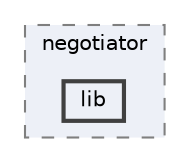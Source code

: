 digraph "lib"
{
 // INTERACTIVE_SVG=YES
 // LATEX_PDF_SIZE
  bgcolor="transparent";
  edge [fontname=Helvetica,fontsize=10,labelfontname=Helvetica,labelfontsize=10];
  node [fontname=Helvetica,fontsize=10,shape=box,height=0.2,width=0.4];
  compound=true
  subgraph clusterdir_d45a18ac36e84a11995157e12e16f70b {
    graph [ bgcolor="#edf0f7", pencolor="grey50", label="negotiator", fontname=Helvetica,fontsize=10 style="filled,dashed", URL="dir_d45a18ac36e84a11995157e12e16f70b.html",tooltip=""]
  dir_c5563c0b09aabee977a5474237532a4b [label="lib", fillcolor="#edf0f7", color="grey25", style="filled,bold", URL="dir_c5563c0b09aabee977a5474237532a4b.html",tooltip=""];
  }
}
